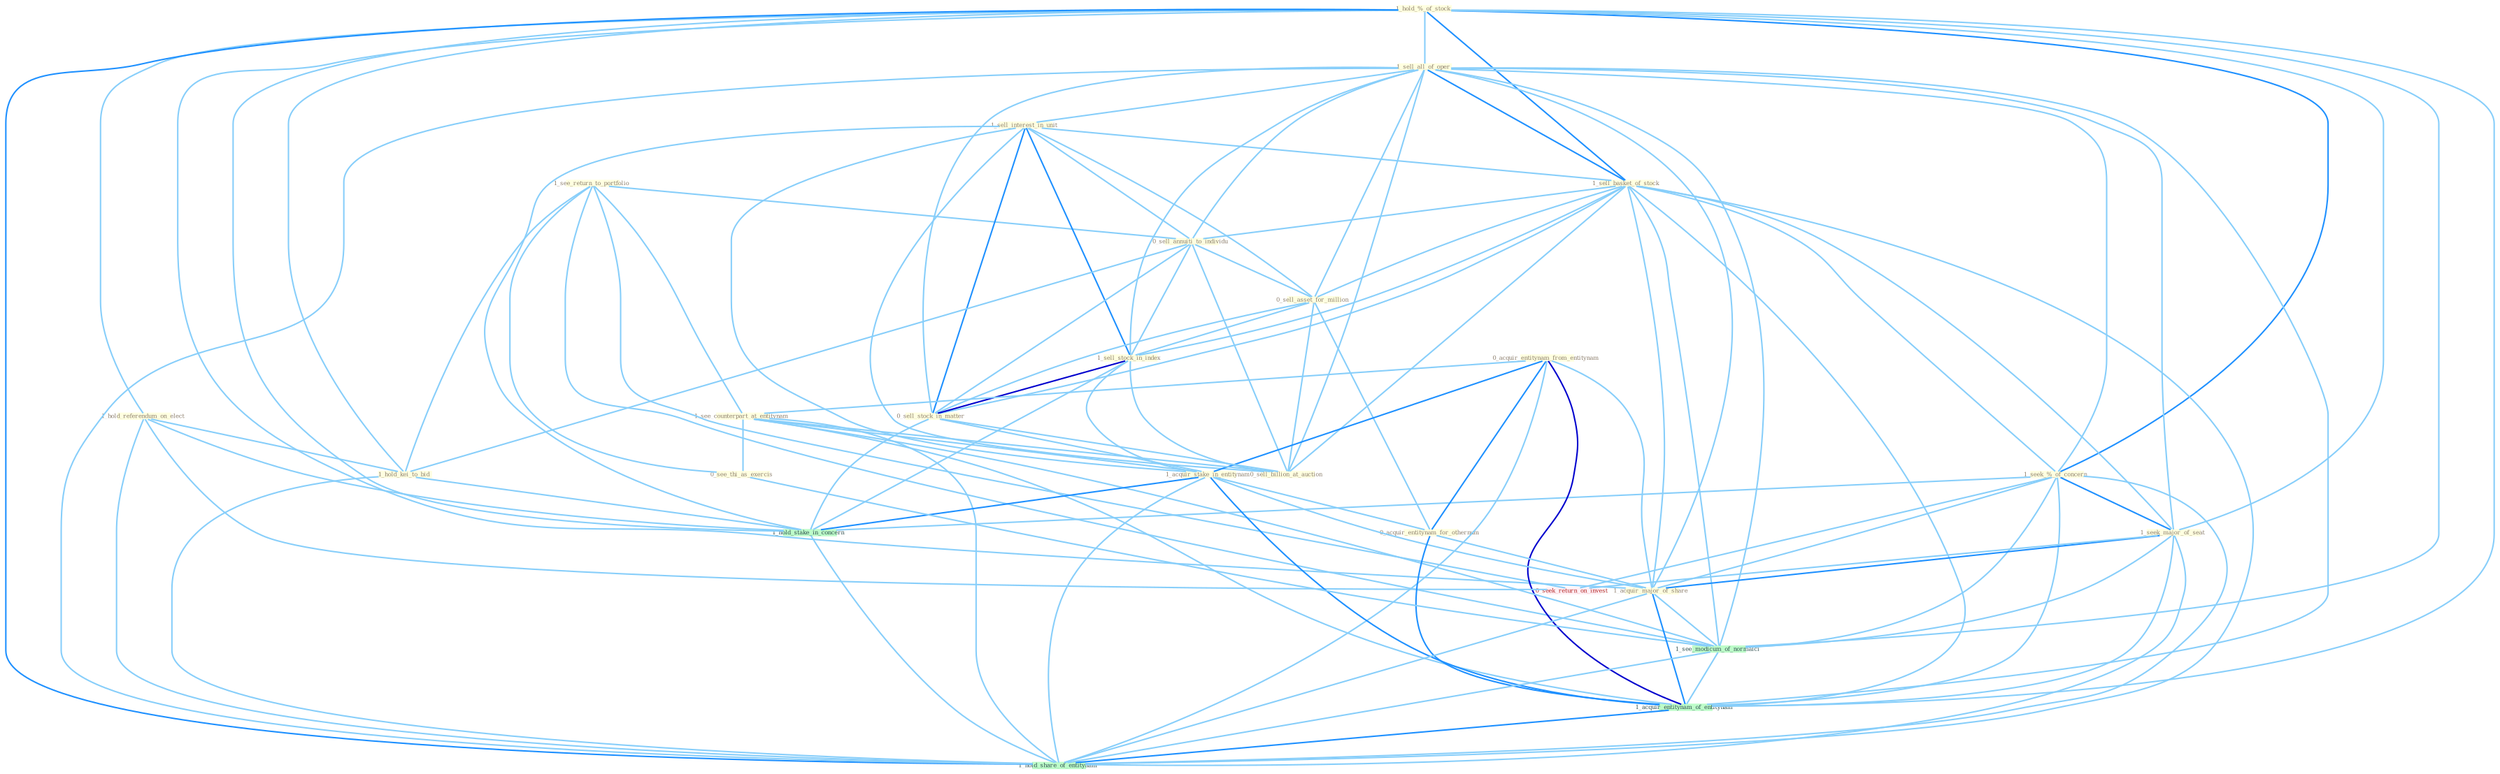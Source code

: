 Graph G{ 
    node
    [shape=polygon,style=filled,width=.5,height=.06,color="#BDFCC9",fixedsize=true,fontsize=4,
    fontcolor="#2f4f4f"];
    {node
    [color="#ffffe0", fontcolor="#8b7d6b"] "1_hold_%_of_stock " "1_see_return_to_portfolio " "1_sell_all_of_oper " "1_sell_interest_in_unit " "1_sell_basket_of_stock " "1_seek_%_of_concern " "0_sell_annuiti_to_individu " "0_sell_asset_for_million " "1_sell_stock_in_index " "0_acquir_entitynam_from_entitynam " "1_hold_referendum_on_elect " "0_sell_stock_in_matter " "1_hold_kei_to_bid " "1_see_counterpart_at_entitynam " "1_acquir_stake_in_entitynam " "0_acquir_entitynam_for_othernum " "1_seek_major_of_seat " "0_see_thi_as_exercis " "0_sell_billion_at_auction " "1_acquir_major_of_share "}
{node [color="#fff0f5", fontcolor="#b22222"] "0_seek_return_on_invest "}
edge [color="#B0E2FF"];

	"1_hold_%_of_stock " -- "1_sell_all_of_oper " [w="1", color="#87cefa" ];
	"1_hold_%_of_stock " -- "1_sell_basket_of_stock " [w="2", color="#1e90ff" , len=0.8];
	"1_hold_%_of_stock " -- "1_seek_%_of_concern " [w="2", color="#1e90ff" , len=0.8];
	"1_hold_%_of_stock " -- "1_hold_referendum_on_elect " [w="1", color="#87cefa" ];
	"1_hold_%_of_stock " -- "1_hold_kei_to_bid " [w="1", color="#87cefa" ];
	"1_hold_%_of_stock " -- "1_seek_major_of_seat " [w="1", color="#87cefa" ];
	"1_hold_%_of_stock " -- "1_acquir_major_of_share " [w="1", color="#87cefa" ];
	"1_hold_%_of_stock " -- "1_hold_stake_in_concern " [w="1", color="#87cefa" ];
	"1_hold_%_of_stock " -- "1_see_modicum_of_normalci " [w="1", color="#87cefa" ];
	"1_hold_%_of_stock " -- "1_acquir_entitynam_of_entitynam " [w="1", color="#87cefa" ];
	"1_hold_%_of_stock " -- "1_hold_share_of_entitynam " [w="2", color="#1e90ff" , len=0.8];
	"1_see_return_to_portfolio " -- "0_sell_annuiti_to_individu " [w="1", color="#87cefa" ];
	"1_see_return_to_portfolio " -- "1_hold_kei_to_bid " [w="1", color="#87cefa" ];
	"1_see_return_to_portfolio " -- "1_see_counterpart_at_entitynam " [w="1", color="#87cefa" ];
	"1_see_return_to_portfolio " -- "0_see_thi_as_exercis " [w="1", color="#87cefa" ];
	"1_see_return_to_portfolio " -- "0_seek_return_on_invest " [w="1", color="#87cefa" ];
	"1_see_return_to_portfolio " -- "1_see_modicum_of_normalci " [w="1", color="#87cefa" ];
	"1_sell_all_of_oper " -- "1_sell_interest_in_unit " [w="1", color="#87cefa" ];
	"1_sell_all_of_oper " -- "1_sell_basket_of_stock " [w="2", color="#1e90ff" , len=0.8];
	"1_sell_all_of_oper " -- "1_seek_%_of_concern " [w="1", color="#87cefa" ];
	"1_sell_all_of_oper " -- "0_sell_annuiti_to_individu " [w="1", color="#87cefa" ];
	"1_sell_all_of_oper " -- "0_sell_asset_for_million " [w="1", color="#87cefa" ];
	"1_sell_all_of_oper " -- "1_sell_stock_in_index " [w="1", color="#87cefa" ];
	"1_sell_all_of_oper " -- "0_sell_stock_in_matter " [w="1", color="#87cefa" ];
	"1_sell_all_of_oper " -- "1_seek_major_of_seat " [w="1", color="#87cefa" ];
	"1_sell_all_of_oper " -- "0_sell_billion_at_auction " [w="1", color="#87cefa" ];
	"1_sell_all_of_oper " -- "1_acquir_major_of_share " [w="1", color="#87cefa" ];
	"1_sell_all_of_oper " -- "1_see_modicum_of_normalci " [w="1", color="#87cefa" ];
	"1_sell_all_of_oper " -- "1_acquir_entitynam_of_entitynam " [w="1", color="#87cefa" ];
	"1_sell_all_of_oper " -- "1_hold_share_of_entitynam " [w="1", color="#87cefa" ];
	"1_sell_interest_in_unit " -- "1_sell_basket_of_stock " [w="1", color="#87cefa" ];
	"1_sell_interest_in_unit " -- "0_sell_annuiti_to_individu " [w="1", color="#87cefa" ];
	"1_sell_interest_in_unit " -- "0_sell_asset_for_million " [w="1", color="#87cefa" ];
	"1_sell_interest_in_unit " -- "1_sell_stock_in_index " [w="2", color="#1e90ff" , len=0.8];
	"1_sell_interest_in_unit " -- "0_sell_stock_in_matter " [w="2", color="#1e90ff" , len=0.8];
	"1_sell_interest_in_unit " -- "1_acquir_stake_in_entitynam " [w="1", color="#87cefa" ];
	"1_sell_interest_in_unit " -- "0_sell_billion_at_auction " [w="1", color="#87cefa" ];
	"1_sell_interest_in_unit " -- "1_hold_stake_in_concern " [w="1", color="#87cefa" ];
	"1_sell_basket_of_stock " -- "1_seek_%_of_concern " [w="1", color="#87cefa" ];
	"1_sell_basket_of_stock " -- "0_sell_annuiti_to_individu " [w="1", color="#87cefa" ];
	"1_sell_basket_of_stock " -- "0_sell_asset_for_million " [w="1", color="#87cefa" ];
	"1_sell_basket_of_stock " -- "1_sell_stock_in_index " [w="1", color="#87cefa" ];
	"1_sell_basket_of_stock " -- "0_sell_stock_in_matter " [w="1", color="#87cefa" ];
	"1_sell_basket_of_stock " -- "1_seek_major_of_seat " [w="1", color="#87cefa" ];
	"1_sell_basket_of_stock " -- "0_sell_billion_at_auction " [w="1", color="#87cefa" ];
	"1_sell_basket_of_stock " -- "1_acquir_major_of_share " [w="1", color="#87cefa" ];
	"1_sell_basket_of_stock " -- "1_see_modicum_of_normalci " [w="1", color="#87cefa" ];
	"1_sell_basket_of_stock " -- "1_acquir_entitynam_of_entitynam " [w="1", color="#87cefa" ];
	"1_sell_basket_of_stock " -- "1_hold_share_of_entitynam " [w="1", color="#87cefa" ];
	"1_seek_%_of_concern " -- "1_seek_major_of_seat " [w="2", color="#1e90ff" , len=0.8];
	"1_seek_%_of_concern " -- "1_acquir_major_of_share " [w="1", color="#87cefa" ];
	"1_seek_%_of_concern " -- "1_hold_stake_in_concern " [w="1", color="#87cefa" ];
	"1_seek_%_of_concern " -- "0_seek_return_on_invest " [w="1", color="#87cefa" ];
	"1_seek_%_of_concern " -- "1_see_modicum_of_normalci " [w="1", color="#87cefa" ];
	"1_seek_%_of_concern " -- "1_acquir_entitynam_of_entitynam " [w="1", color="#87cefa" ];
	"1_seek_%_of_concern " -- "1_hold_share_of_entitynam " [w="1", color="#87cefa" ];
	"0_sell_annuiti_to_individu " -- "0_sell_asset_for_million " [w="1", color="#87cefa" ];
	"0_sell_annuiti_to_individu " -- "1_sell_stock_in_index " [w="1", color="#87cefa" ];
	"0_sell_annuiti_to_individu " -- "0_sell_stock_in_matter " [w="1", color="#87cefa" ];
	"0_sell_annuiti_to_individu " -- "1_hold_kei_to_bid " [w="1", color="#87cefa" ];
	"0_sell_annuiti_to_individu " -- "0_sell_billion_at_auction " [w="1", color="#87cefa" ];
	"0_sell_asset_for_million " -- "1_sell_stock_in_index " [w="1", color="#87cefa" ];
	"0_sell_asset_for_million " -- "0_sell_stock_in_matter " [w="1", color="#87cefa" ];
	"0_sell_asset_for_million " -- "0_acquir_entitynam_for_othernum " [w="1", color="#87cefa" ];
	"0_sell_asset_for_million " -- "0_sell_billion_at_auction " [w="1", color="#87cefa" ];
	"1_sell_stock_in_index " -- "0_sell_stock_in_matter " [w="3", color="#0000cd" , len=0.6];
	"1_sell_stock_in_index " -- "1_acquir_stake_in_entitynam " [w="1", color="#87cefa" ];
	"1_sell_stock_in_index " -- "0_sell_billion_at_auction " [w="1", color="#87cefa" ];
	"1_sell_stock_in_index " -- "1_hold_stake_in_concern " [w="1", color="#87cefa" ];
	"0_acquir_entitynam_from_entitynam " -- "1_see_counterpart_at_entitynam " [w="1", color="#87cefa" ];
	"0_acquir_entitynam_from_entitynam " -- "1_acquir_stake_in_entitynam " [w="2", color="#1e90ff" , len=0.8];
	"0_acquir_entitynam_from_entitynam " -- "0_acquir_entitynam_for_othernum " [w="2", color="#1e90ff" , len=0.8];
	"0_acquir_entitynam_from_entitynam " -- "1_acquir_major_of_share " [w="1", color="#87cefa" ];
	"0_acquir_entitynam_from_entitynam " -- "1_acquir_entitynam_of_entitynam " [w="3", color="#0000cd" , len=0.6];
	"0_acquir_entitynam_from_entitynam " -- "1_hold_share_of_entitynam " [w="1", color="#87cefa" ];
	"1_hold_referendum_on_elect " -- "1_hold_kei_to_bid " [w="1", color="#87cefa" ];
	"1_hold_referendum_on_elect " -- "1_hold_stake_in_concern " [w="1", color="#87cefa" ];
	"1_hold_referendum_on_elect " -- "0_seek_return_on_invest " [w="1", color="#87cefa" ];
	"1_hold_referendum_on_elect " -- "1_hold_share_of_entitynam " [w="1", color="#87cefa" ];
	"0_sell_stock_in_matter " -- "1_acquir_stake_in_entitynam " [w="1", color="#87cefa" ];
	"0_sell_stock_in_matter " -- "0_sell_billion_at_auction " [w="1", color="#87cefa" ];
	"0_sell_stock_in_matter " -- "1_hold_stake_in_concern " [w="1", color="#87cefa" ];
	"1_hold_kei_to_bid " -- "1_hold_stake_in_concern " [w="1", color="#87cefa" ];
	"1_hold_kei_to_bid " -- "1_hold_share_of_entitynam " [w="1", color="#87cefa" ];
	"1_see_counterpart_at_entitynam " -- "1_acquir_stake_in_entitynam " [w="1", color="#87cefa" ];
	"1_see_counterpart_at_entitynam " -- "0_see_thi_as_exercis " [w="1", color="#87cefa" ];
	"1_see_counterpart_at_entitynam " -- "0_sell_billion_at_auction " [w="1", color="#87cefa" ];
	"1_see_counterpart_at_entitynam " -- "1_see_modicum_of_normalci " [w="1", color="#87cefa" ];
	"1_see_counterpart_at_entitynam " -- "1_acquir_entitynam_of_entitynam " [w="1", color="#87cefa" ];
	"1_see_counterpart_at_entitynam " -- "1_hold_share_of_entitynam " [w="1", color="#87cefa" ];
	"1_acquir_stake_in_entitynam " -- "0_acquir_entitynam_for_othernum " [w="1", color="#87cefa" ];
	"1_acquir_stake_in_entitynam " -- "1_acquir_major_of_share " [w="1", color="#87cefa" ];
	"1_acquir_stake_in_entitynam " -- "1_hold_stake_in_concern " [w="2", color="#1e90ff" , len=0.8];
	"1_acquir_stake_in_entitynam " -- "1_acquir_entitynam_of_entitynam " [w="2", color="#1e90ff" , len=0.8];
	"1_acquir_stake_in_entitynam " -- "1_hold_share_of_entitynam " [w="1", color="#87cefa" ];
	"0_acquir_entitynam_for_othernum " -- "1_acquir_major_of_share " [w="1", color="#87cefa" ];
	"0_acquir_entitynam_for_othernum " -- "1_acquir_entitynam_of_entitynam " [w="2", color="#1e90ff" , len=0.8];
	"1_seek_major_of_seat " -- "1_acquir_major_of_share " [w="2", color="#1e90ff" , len=0.8];
	"1_seek_major_of_seat " -- "0_seek_return_on_invest " [w="1", color="#87cefa" ];
	"1_seek_major_of_seat " -- "1_see_modicum_of_normalci " [w="1", color="#87cefa" ];
	"1_seek_major_of_seat " -- "1_acquir_entitynam_of_entitynam " [w="1", color="#87cefa" ];
	"1_seek_major_of_seat " -- "1_hold_share_of_entitynam " [w="1", color="#87cefa" ];
	"0_see_thi_as_exercis " -- "1_see_modicum_of_normalci " [w="1", color="#87cefa" ];
	"1_acquir_major_of_share " -- "1_see_modicum_of_normalci " [w="1", color="#87cefa" ];
	"1_acquir_major_of_share " -- "1_acquir_entitynam_of_entitynam " [w="2", color="#1e90ff" , len=0.8];
	"1_acquir_major_of_share " -- "1_hold_share_of_entitynam " [w="1", color="#87cefa" ];
	"1_hold_stake_in_concern " -- "1_hold_share_of_entitynam " [w="1", color="#87cefa" ];
	"1_see_modicum_of_normalci " -- "1_acquir_entitynam_of_entitynam " [w="1", color="#87cefa" ];
	"1_see_modicum_of_normalci " -- "1_hold_share_of_entitynam " [w="1", color="#87cefa" ];
	"1_acquir_entitynam_of_entitynam " -- "1_hold_share_of_entitynam " [w="2", color="#1e90ff" , len=0.8];
}